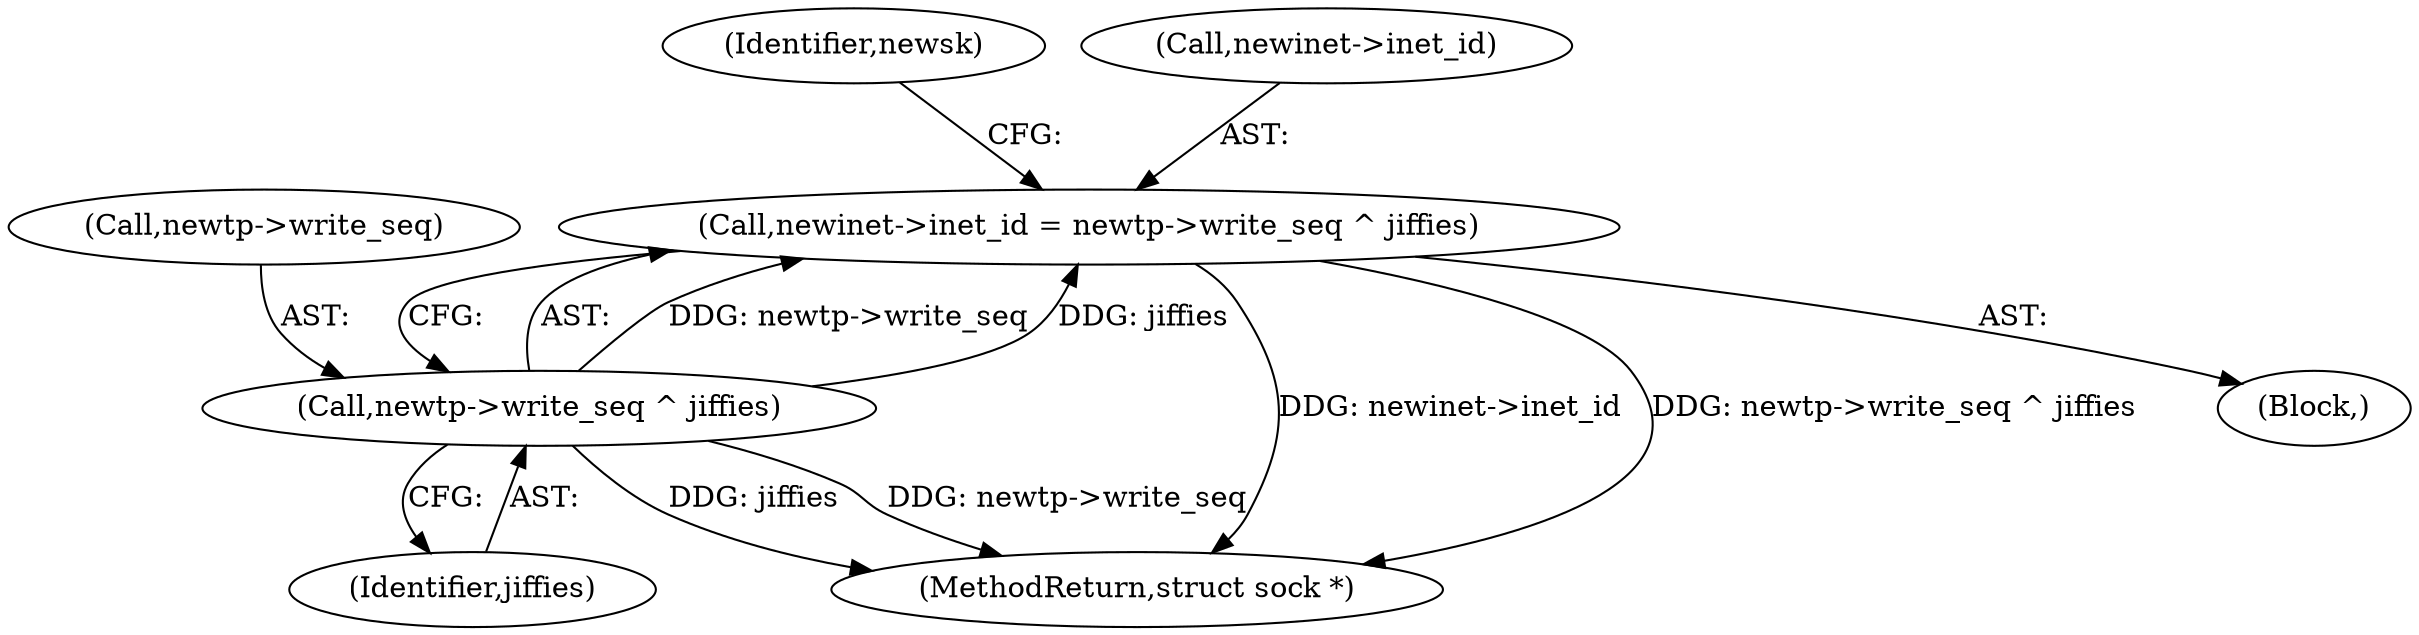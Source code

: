 digraph "0_linux_f6d8bd051c391c1c0458a30b2a7abcd939329259_31@API" {
"1000228" [label="(Call,newinet->inet_id = newtp->write_seq ^ jiffies)"];
"1000232" [label="(Call,newtp->write_seq ^ jiffies)"];
"1000238" [label="(Identifier,newsk)"];
"1000233" [label="(Call,newtp->write_seq)"];
"1000236" [label="(Identifier,jiffies)"];
"1000348" [label="(MethodReturn,struct sock *)"];
"1000228" [label="(Call,newinet->inet_id = newtp->write_seq ^ jiffies)"];
"1000229" [label="(Call,newinet->inet_id)"];
"1000107" [label="(Block,)"];
"1000232" [label="(Call,newtp->write_seq ^ jiffies)"];
"1000228" -> "1000107"  [label="AST: "];
"1000228" -> "1000232"  [label="CFG: "];
"1000229" -> "1000228"  [label="AST: "];
"1000232" -> "1000228"  [label="AST: "];
"1000238" -> "1000228"  [label="CFG: "];
"1000228" -> "1000348"  [label="DDG: newinet->inet_id"];
"1000228" -> "1000348"  [label="DDG: newtp->write_seq ^ jiffies"];
"1000232" -> "1000228"  [label="DDG: newtp->write_seq"];
"1000232" -> "1000228"  [label="DDG: jiffies"];
"1000232" -> "1000236"  [label="CFG: "];
"1000233" -> "1000232"  [label="AST: "];
"1000236" -> "1000232"  [label="AST: "];
"1000232" -> "1000348"  [label="DDG: jiffies"];
"1000232" -> "1000348"  [label="DDG: newtp->write_seq"];
}
